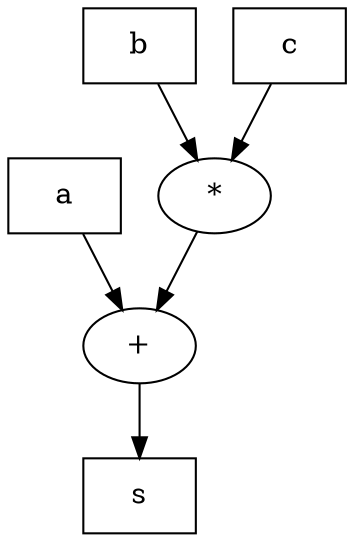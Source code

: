 digraph A {
  a [shape=box];
  b [shape=box];
  c [shape=box];
  s [shape=box];
  a -> "+";
  b -> "*";
  c -> "*";
  "*" -> "+";
  "+" -> s;
}
